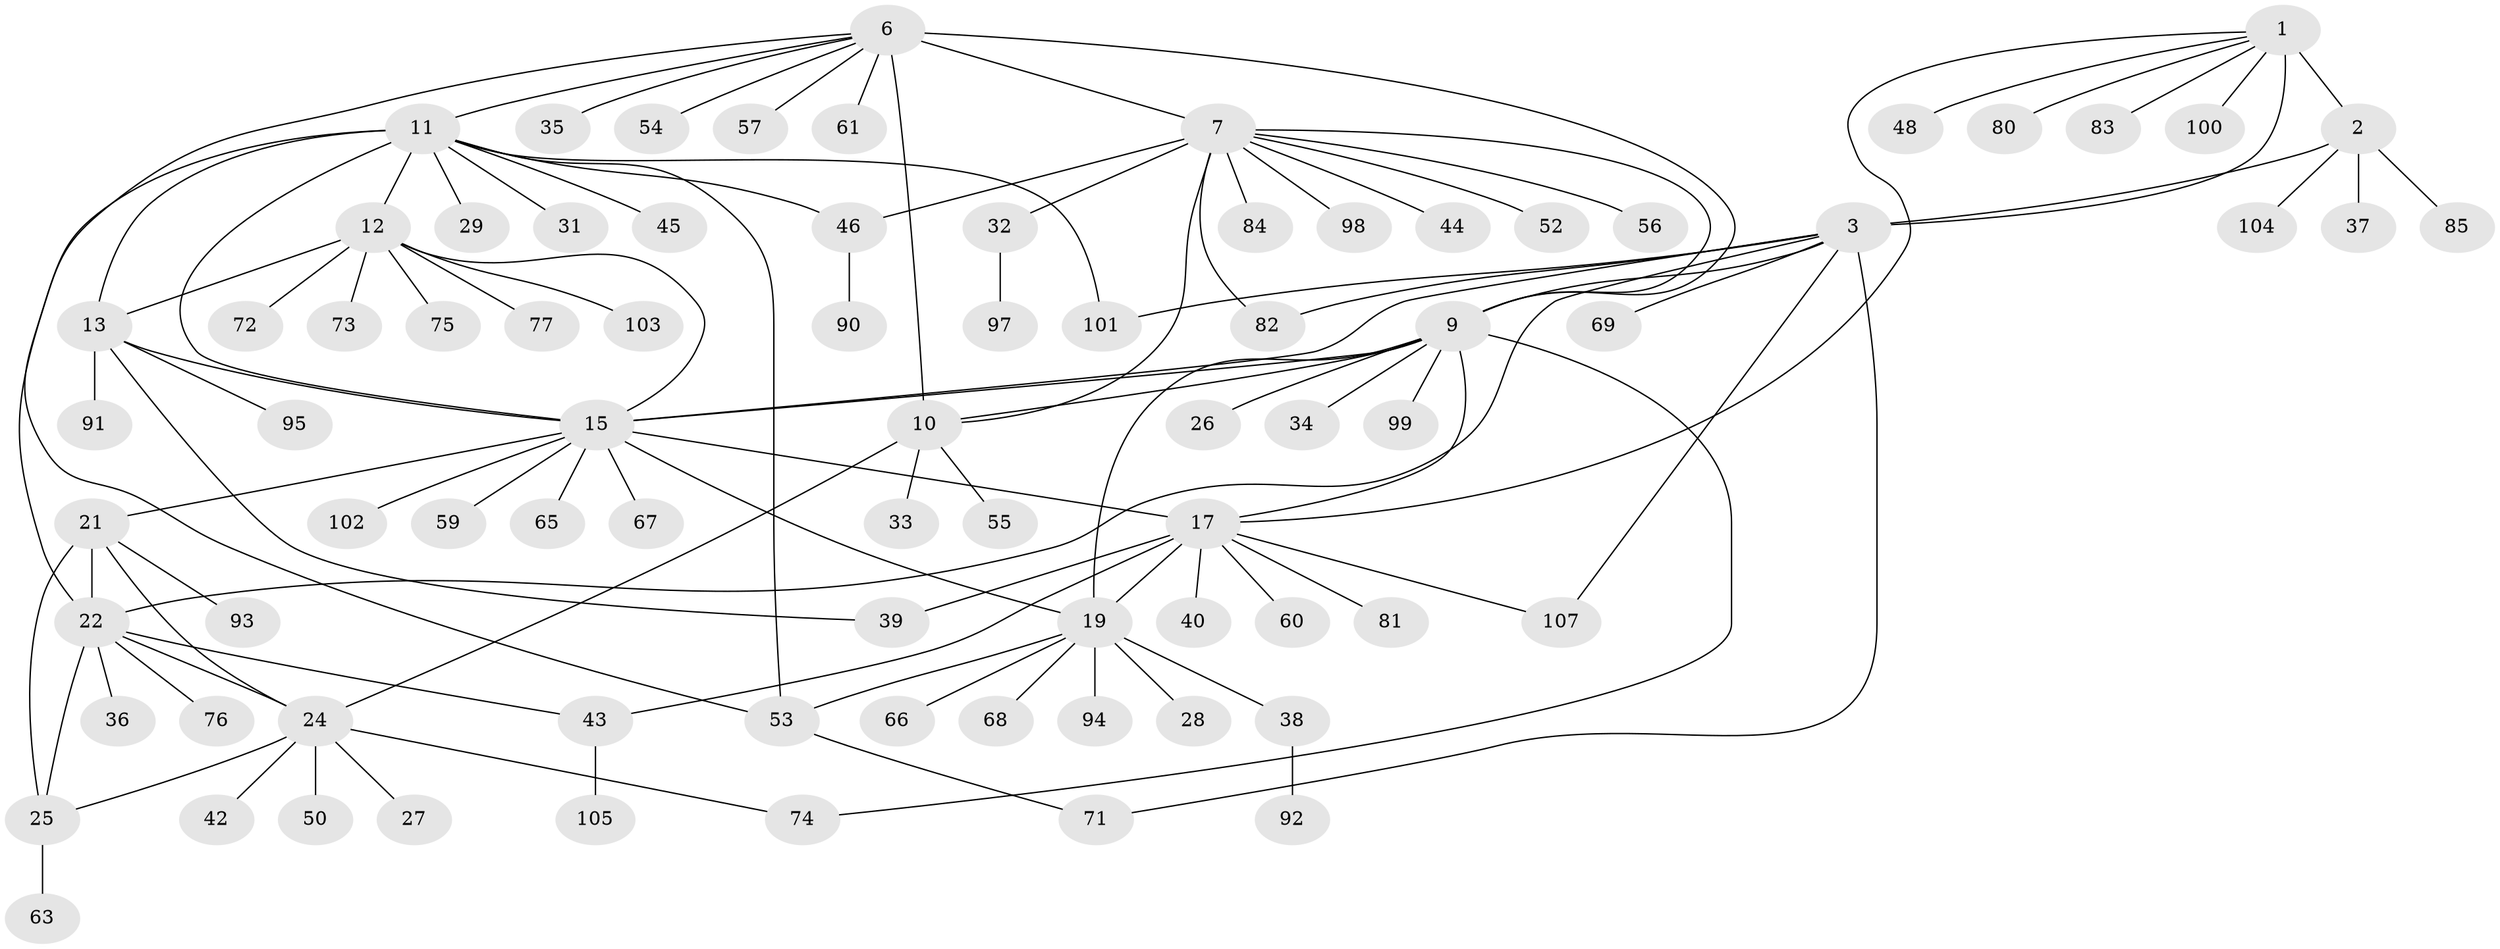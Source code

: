 // original degree distribution, {8: 0.05555555555555555, 9: 0.037037037037037035, 5: 0.009259259259259259, 7: 0.046296296296296294, 10: 0.027777777777777776, 6: 0.046296296296296294, 11: 0.009259259259259259, 1: 0.5833333333333334, 2: 0.12962962962962962, 3: 0.037037037037037035, 4: 0.018518518518518517}
// Generated by graph-tools (version 1.1) at 2025/42/03/06/25 10:42:07]
// undirected, 82 vertices, 110 edges
graph export_dot {
graph [start="1"]
  node [color=gray90,style=filled];
  1 [super="+4"];
  2 [super="+86"];
  3 [super="+5"];
  6 [super="+8"];
  7 [super="+41"];
  9 [super="+18"];
  10 [super="+30"];
  11 [super="+14"];
  12 [super="+70"];
  13 [super="+88"];
  15 [super="+16"];
  17 [super="+20"];
  19 [super="+87"];
  21;
  22 [super="+23"];
  24 [super="+89"];
  25 [super="+51"];
  26;
  27 [super="+79"];
  28 [super="+78"];
  29;
  31;
  32;
  33;
  34 [super="+47"];
  35;
  36;
  37 [super="+49"];
  38 [super="+64"];
  39;
  40 [super="+58"];
  42;
  43;
  44;
  45;
  46 [super="+106"];
  48;
  50;
  52;
  53 [super="+62"];
  54;
  55;
  56;
  57;
  59;
  60;
  61;
  63;
  65;
  66;
  67;
  68;
  69;
  71;
  72;
  73;
  74 [super="+96"];
  75;
  76;
  77;
  80;
  81;
  82;
  83;
  84;
  85;
  90;
  91;
  92;
  93;
  94;
  95;
  97;
  98;
  99 [super="+108"];
  100;
  101;
  102;
  103;
  104;
  105;
  107;
  1 -- 2 [weight=2];
  1 -- 3 [weight=4];
  1 -- 48;
  1 -- 83;
  1 -- 100;
  1 -- 17;
  1 -- 80;
  2 -- 3 [weight=2];
  2 -- 37;
  2 -- 85;
  2 -- 104;
  3 -- 9;
  3 -- 71;
  3 -- 82;
  3 -- 101;
  3 -- 107;
  3 -- 69;
  3 -- 22;
  3 -- 15;
  6 -- 7 [weight=2];
  6 -- 9 [weight=2];
  6 -- 10 [weight=2];
  6 -- 11;
  6 -- 53;
  6 -- 54;
  6 -- 57;
  6 -- 35;
  6 -- 61;
  7 -- 9;
  7 -- 10;
  7 -- 32;
  7 -- 44;
  7 -- 46;
  7 -- 56;
  7 -- 84;
  7 -- 82;
  7 -- 52;
  7 -- 98;
  9 -- 10;
  9 -- 26;
  9 -- 34;
  9 -- 17 [weight=2];
  9 -- 99;
  9 -- 19;
  9 -- 15;
  9 -- 74;
  10 -- 24;
  10 -- 33;
  10 -- 55;
  11 -- 12 [weight=2];
  11 -- 13 [weight=2];
  11 -- 15 [weight=2];
  11 -- 29;
  11 -- 45;
  11 -- 101;
  11 -- 46;
  11 -- 31;
  11 -- 22;
  11 -- 53;
  12 -- 13;
  12 -- 15;
  12 -- 72;
  12 -- 73;
  12 -- 75;
  12 -- 77;
  12 -- 103;
  13 -- 15;
  13 -- 39;
  13 -- 91;
  13 -- 95;
  15 -- 59;
  15 -- 65;
  15 -- 67;
  15 -- 17 [weight=2];
  15 -- 19;
  15 -- 21;
  15 -- 102;
  17 -- 19 [weight=2];
  17 -- 40;
  17 -- 60;
  17 -- 81;
  17 -- 39;
  17 -- 43;
  17 -- 107;
  19 -- 28;
  19 -- 38;
  19 -- 53;
  19 -- 66;
  19 -- 68;
  19 -- 94;
  21 -- 22 [weight=2];
  21 -- 24;
  21 -- 25;
  21 -- 93;
  22 -- 24 [weight=2];
  22 -- 25 [weight=2];
  22 -- 36;
  22 -- 76;
  22 -- 43;
  24 -- 25;
  24 -- 27;
  24 -- 42;
  24 -- 50;
  24 -- 74;
  25 -- 63;
  32 -- 97;
  38 -- 92;
  43 -- 105;
  46 -- 90;
  53 -- 71;
}

